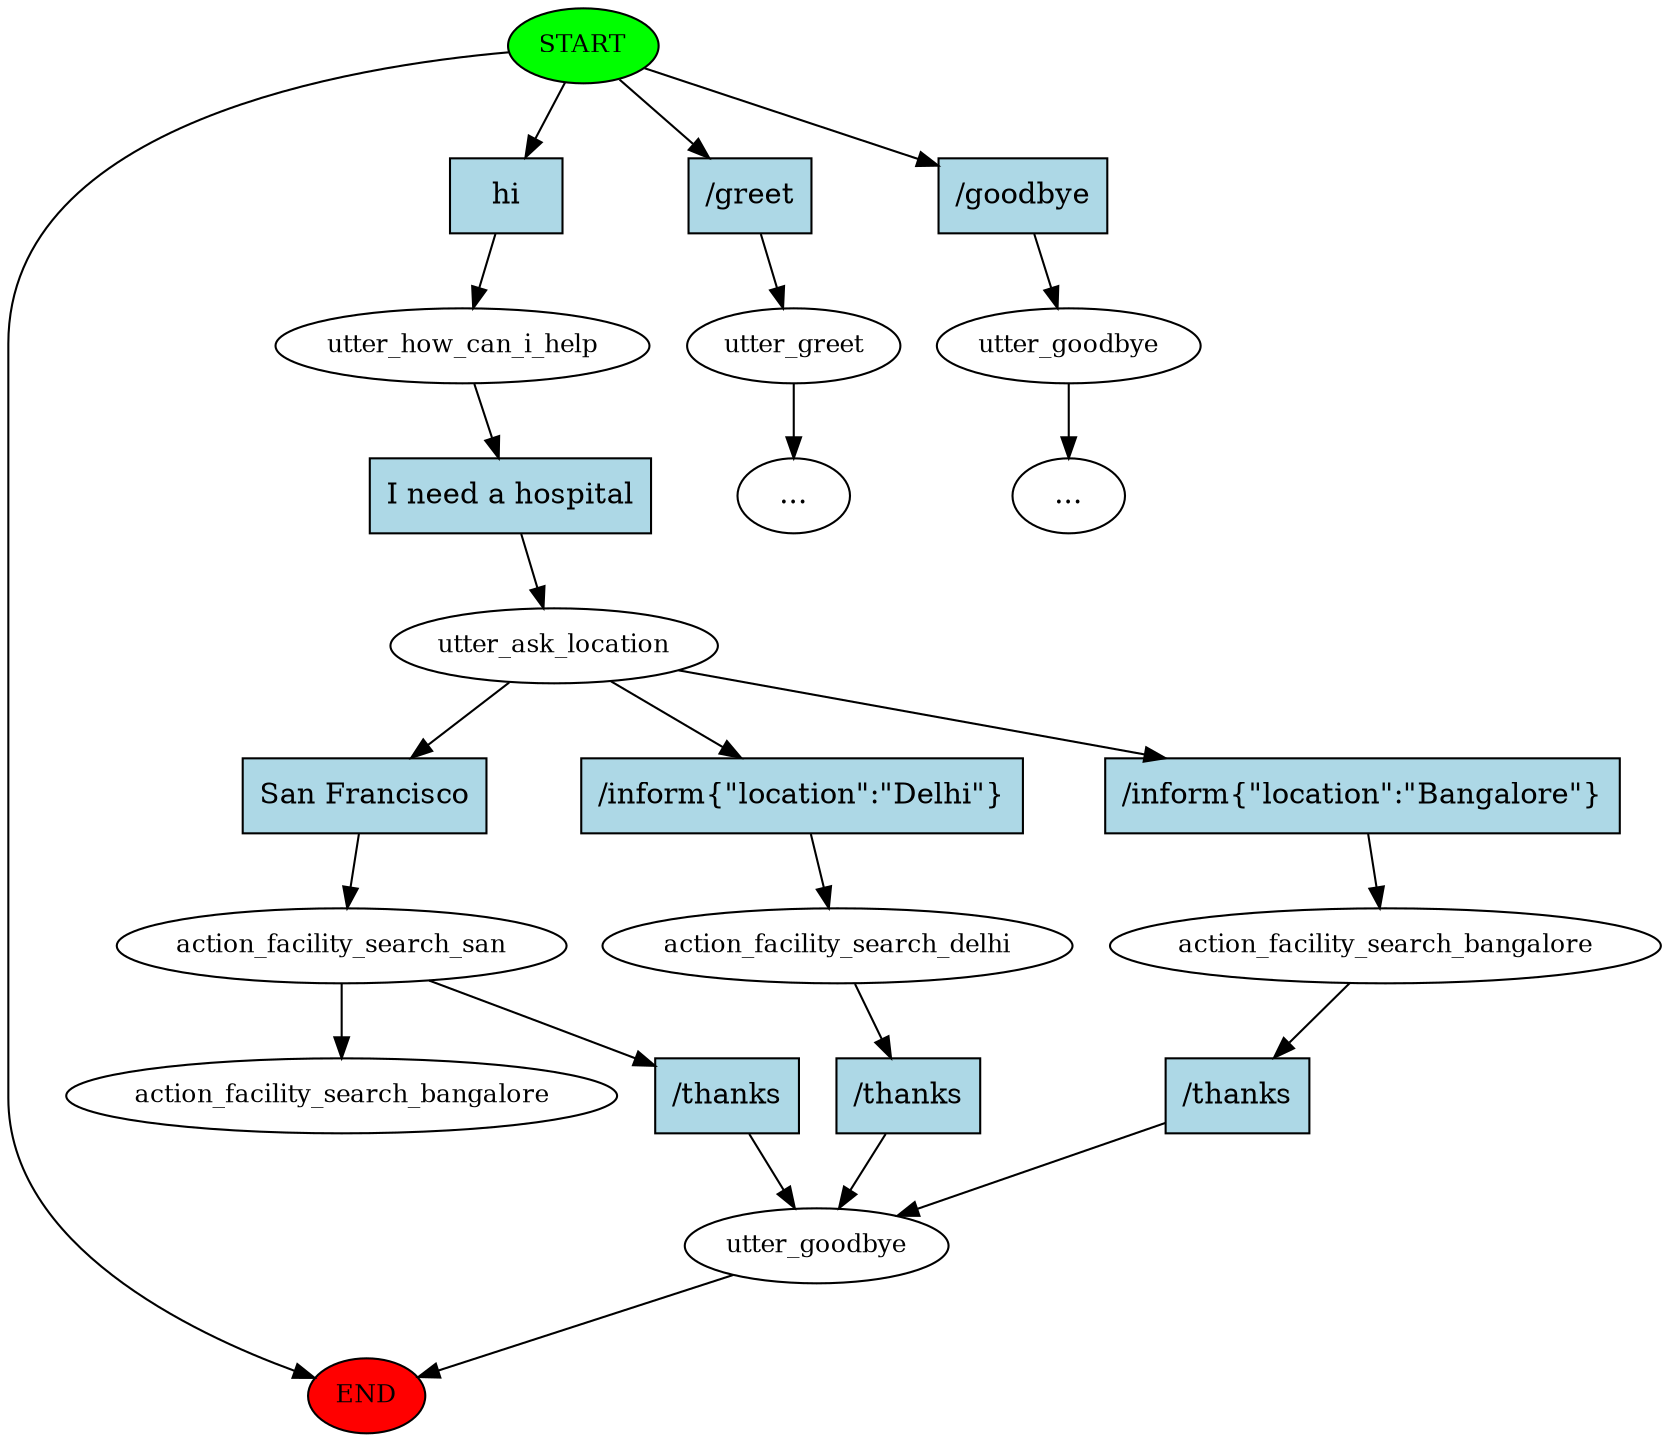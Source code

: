 digraph  {
0 [class="start active", fillcolor=green, fontsize=12, label=START, style=filled];
"-1" [class=end, fillcolor=red, fontsize=12, label=END, style=filled];
1 [class=active, fontsize=12, label=utter_how_can_i_help];
2 [class=active, fontsize=12, label=utter_ask_location];
3 [class=active, fontsize=12, label=action_facility_search_san];
4 [class="", fontsize=12, label=utter_goodbye];
7 [class="", fontsize=12, label=action_facility_search_delhi];
11 [class="", fontsize=12, label=action_facility_search_bangalore];
13 [class="", fontsize=12, label=utter_greet];
"-5" [class=ellipsis, label="..."];
16 [class="", fontsize=12, label=utter_goodbye];
"-6" [class=ellipsis, label="..."];
20 [class="dashed active", fontsize=12, label=action_facility_search_bangalore];
21 [class="intent active", fillcolor=lightblue, label=hi, shape=rect, style=filled];
22 [class=intent, fillcolor=lightblue, label="/greet", shape=rect, style=filled];
23 [class=intent, fillcolor=lightblue, label="/goodbye", shape=rect, style=filled];
24 [class="intent active", fillcolor=lightblue, label="I need a hospital", shape=rect, style=filled];
25 [class="intent active", fillcolor=lightblue, label="San Francisco", shape=rect, style=filled];
26 [class=intent, fillcolor=lightblue, label="/inform{\"location\":\"Delhi\"}", shape=rect, style=filled];
27 [class=intent, fillcolor=lightblue, label="/inform{\"location\":\"Bangalore\"}", shape=rect, style=filled];
28 [class=intent, fillcolor=lightblue, label="/thanks", shape=rect, style=filled];
29 [class=intent, fillcolor=lightblue, label="/thanks", shape=rect, style=filled];
30 [class=intent, fillcolor=lightblue, label="/thanks", shape=rect, style=filled];
0 -> "-1"  [class="", key=NONE, label=""];
0 -> 21  [class=active, key=0];
0 -> 22  [class="", key=0];
0 -> 23  [class="", key=0];
1 -> 24  [class=active, key=0];
2 -> 25  [class=active, key=0];
2 -> 26  [class="", key=0];
2 -> 27  [class="", key=0];
3 -> 20  [class=active, key=NONE, label=""];
3 -> 28  [class="", key=0];
4 -> "-1"  [class="", key=NONE, label=""];
7 -> 29  [class="", key=0];
11 -> 30  [class="", key=0];
13 -> "-5"  [class="", key=NONE, label=""];
16 -> "-6"  [class="", key=NONE, label=""];
21 -> 1  [class=active, key=0];
22 -> 13  [class="", key=0];
23 -> 16  [class="", key=0];
24 -> 2  [class=active, key=0];
25 -> 3  [class=active, key=0];
26 -> 7  [class="", key=0];
27 -> 11  [class="", key=0];
28 -> 4  [class="", key=0];
29 -> 4  [class="", key=0];
30 -> 4  [class="", key=0];
}
